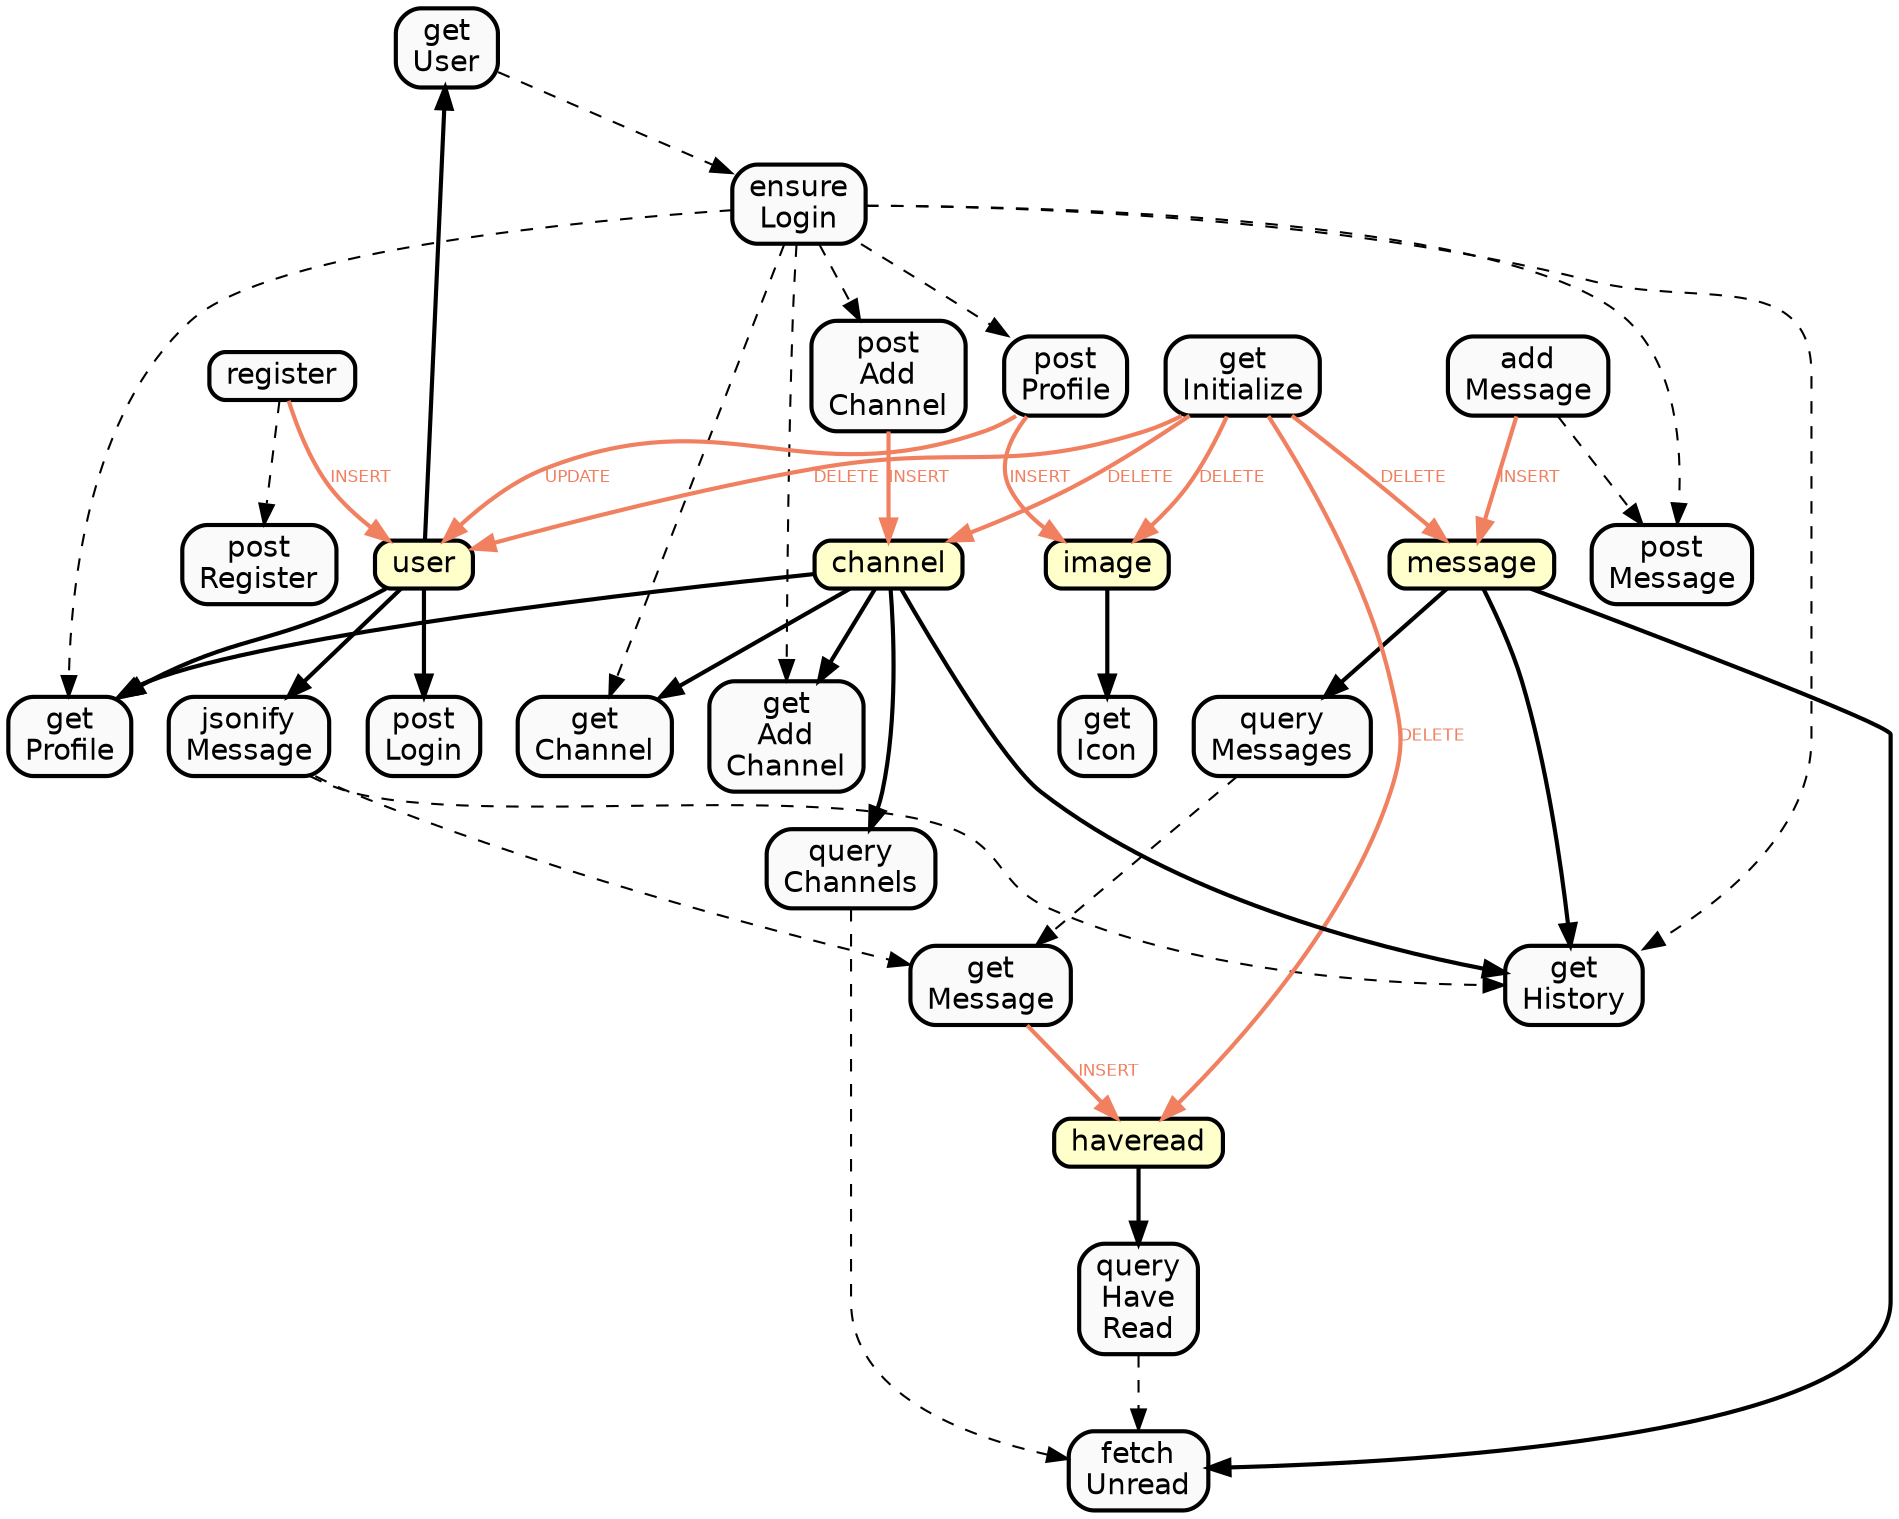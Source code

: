 
    digraph  {
      layout = "dot";
      // overlap = false;
      // splines = true;
      node[
        // landscape = true,
        width = 0.2,
        height = 0.2,
        fontname = "Helvetica",
        style = "filled",
        fillcolor = "#fafafa",
        shape = box,
        style = "filled, bold, rounded"
      ];
      edge[
        len = 0.1,
        fontsize = "8",
        fontname = "Helvetica",
        style = "dashed",
    ];
      getUser -> ensureLogin; 
ensureLogin[label="ensure
Login"];
getUser[label="get
User"];
ensureLogin -> getChannel; 
getChannel[label="get
Channel"];
ensureLogin[label="ensure
Login"];
register -> postRegister; 
postRegister[label="post
Register"];
register[label="register"];
ensureLogin -> postMessage; 
postMessage[label="post
Message"];
ensureLogin[label="ensure
Login"];
addMessage -> postMessage; 
postMessage[label="post
Message"];
addMessage[label="add
Message"];
queryMessages -> getMessage; 
getMessage[label="get
Message"];
queryMessages[label="query
Messages"];
jsonifyMessage -> getMessage; 
getMessage[label="get
Message"];
jsonifyMessage[label="jsonify
Message"];
queryChannels -> fetchUnread; 
fetchUnread[label="fetch
Unread"];
queryChannels[label="query
Channels"];
queryHaveRead -> fetchUnread; 
fetchUnread[label="fetch
Unread"];
queryHaveRead[label="query
Have
Read"];
ensureLogin -> getHistory; 
getHistory[label="get
History"];
ensureLogin[label="ensure
Login"];
jsonifyMessage -> getHistory; 
getHistory[label="get
History"];
jsonifyMessage[label="jsonify
Message"];
ensureLogin -> getProfile; 
getProfile[label="get
Profile"];
ensureLogin[label="ensure
Login"];
ensureLogin -> getAddChannel; 
getAddChannel[label="get
Add
Channel"];
ensureLogin[label="ensure
Login"];
ensureLogin -> postAddChannel; 
postAddChannel[label="post
Add
Channel"];
ensureLogin[label="ensure
Login"];
ensureLogin -> postProfile; 
postProfile[label="post
Profile"];
ensureLogin[label="ensure
Login"];

      user -> getUser[style="bold"];
user[label="user",shape=box, style="filled, bold, rounded", fillcolor="#ffffcc"];
getUser[label="get
User"];
addMessage -> message[style="bold",label="INSERT",color="#f08060",fontcolor="#f08060"];
message[label="message",shape=box, style="filled, bold, rounded", fillcolor="#ffffcc"];
addMessage[label="add
Message"];
message -> queryMessages[style="bold"];
message[label="message",shape=box, style="filled, bold, rounded", fillcolor="#ffffcc"];
queryMessages[label="query
Messages"];
register -> user[style="bold",label="INSERT",color="#f08060",fontcolor="#f08060"];
user[label="user",shape=box, style="filled, bold, rounded", fillcolor="#ffffcc"];
register[label="register"];
getInitialize -> user[style="bold",label="DELETE",color="#f08060",fontcolor="#f08060"];
user[label="user",shape=box, style="filled, bold, rounded", fillcolor="#ffffcc"];
getInitialize -> image[style="bold",label="DELETE",color="#f08060",fontcolor="#f08060"];
image[label="image",shape=box, style="filled, bold, rounded", fillcolor="#ffffcc"];
getInitialize -> channel[style="bold",label="DELETE",color="#f08060",fontcolor="#f08060"];
channel[label="channel",shape=box, style="filled, bold, rounded", fillcolor="#ffffcc"];
getInitialize -> message[style="bold",label="DELETE",color="#f08060",fontcolor="#f08060"];
message[label="message",shape=box, style="filled, bold, rounded", fillcolor="#ffffcc"];
getInitialize -> haveread[style="bold",label="DELETE",color="#f08060",fontcolor="#f08060"];
haveread[label="haveread",shape=box, style="filled, bold, rounded", fillcolor="#ffffcc"];
getInitialize[label="get
Initialize"];
channel -> getChannel[style="bold"];
channel[label="channel",shape=box, style="filled, bold, rounded", fillcolor="#ffffcc"];
getChannel[label="get
Channel"];
user -> postLogin[style="bold"];
user[label="user",shape=box, style="filled, bold, rounded", fillcolor="#ffffcc"];
postLogin[label="post
Login"];
user -> jsonifyMessage[style="bold"];
user[label="user",shape=box, style="filled, bold, rounded", fillcolor="#ffffcc"];
jsonifyMessage[label="jsonify
Message"];
getMessage -> haveread[style="bold",label="INSERT",color="#f08060",fontcolor="#f08060"];
haveread[label="haveread",shape=box, style="filled, bold, rounded", fillcolor="#ffffcc"];
getMessage[label="get
Message"];
channel -> queryChannels[style="bold"];
channel[label="channel",shape=box, style="filled, bold, rounded", fillcolor="#ffffcc"];
queryChannels[label="query
Channels"];
haveread -> queryHaveRead[style="bold"];
haveread[label="haveread",shape=box, style="filled, bold, rounded", fillcolor="#ffffcc"];
queryHaveRead[label="query
Have
Read"];
message -> fetchUnread[style="bold"];
message[label="message",shape=box, style="filled, bold, rounded", fillcolor="#ffffcc"];
fetchUnread[label="fetch
Unread"];
message -> getHistory[style="bold"];
message[label="message",shape=box, style="filled, bold, rounded", fillcolor="#ffffcc"];
channel -> getHistory[style="bold"];
channel[label="channel",shape=box, style="filled, bold, rounded", fillcolor="#ffffcc"];
getHistory[label="get
History"];
channel -> getProfile[style="bold"];
channel[label="channel",shape=box, style="filled, bold, rounded", fillcolor="#ffffcc"];
user -> getProfile[style="bold"];
user[label="user",shape=box, style="filled, bold, rounded", fillcolor="#ffffcc"];
getProfile[label="get
Profile"];
channel -> getAddChannel[style="bold"];
channel[label="channel",shape=box, style="filled, bold, rounded", fillcolor="#ffffcc"];
getAddChannel[label="get
Add
Channel"];
postAddChannel -> channel[style="bold",label="INSERT",color="#f08060",fontcolor="#f08060"];
channel[label="channel",shape=box, style="filled, bold, rounded", fillcolor="#ffffcc"];
postAddChannel[label="post
Add
Channel"];
postProfile -> image[style="bold",label="INSERT",color="#f08060",fontcolor="#f08060"];
image[label="image",shape=box, style="filled, bold, rounded", fillcolor="#ffffcc"];
postProfile -> user[style="bold",label="UPDATE",color="#f08060",fontcolor="#f08060"];
user[label="user",shape=box, style="filled, bold, rounded", fillcolor="#ffffcc"];
postProfile[label="post
Profile"];
image -> getIcon[style="bold"];
image[label="image",shape=box, style="filled, bold, rounded", fillcolor="#ffffcc"];
getIcon[label="get
Icon"];

    }
    